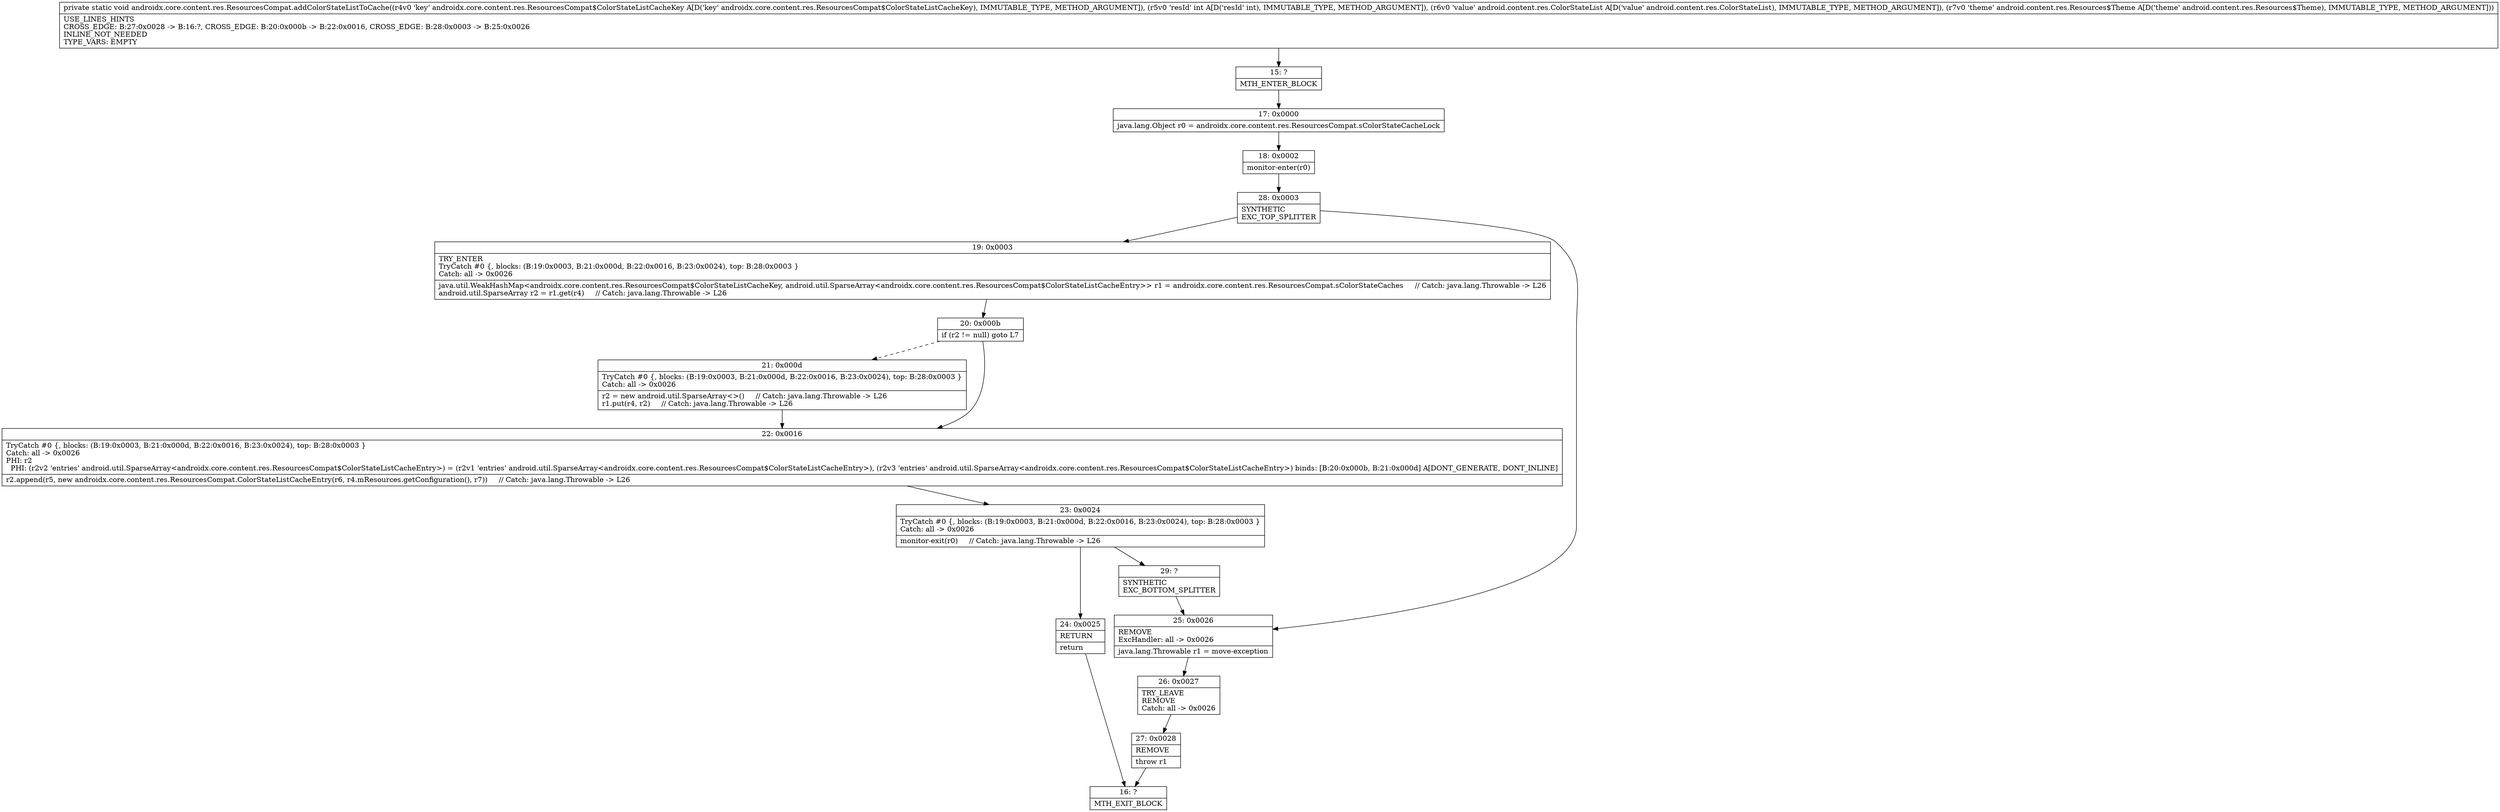 digraph "CFG forandroidx.core.content.res.ResourcesCompat.addColorStateListToCache(Landroidx\/core\/content\/res\/ResourcesCompat$ColorStateListCacheKey;ILandroid\/content\/res\/ColorStateList;Landroid\/content\/res\/Resources$Theme;)V" {
Node_15 [shape=record,label="{15\:\ ?|MTH_ENTER_BLOCK\l}"];
Node_17 [shape=record,label="{17\:\ 0x0000|java.lang.Object r0 = androidx.core.content.res.ResourcesCompat.sColorStateCacheLock\l}"];
Node_18 [shape=record,label="{18\:\ 0x0002|monitor\-enter(r0)\l}"];
Node_28 [shape=record,label="{28\:\ 0x0003|SYNTHETIC\lEXC_TOP_SPLITTER\l}"];
Node_19 [shape=record,label="{19\:\ 0x0003|TRY_ENTER\lTryCatch #0 \{, blocks: (B:19:0x0003, B:21:0x000d, B:22:0x0016, B:23:0x0024), top: B:28:0x0003 \}\lCatch: all \-\> 0x0026\l|java.util.WeakHashMap\<androidx.core.content.res.ResourcesCompat$ColorStateListCacheKey, android.util.SparseArray\<androidx.core.content.res.ResourcesCompat$ColorStateListCacheEntry\>\> r1 = androidx.core.content.res.ResourcesCompat.sColorStateCaches     \/\/ Catch: java.lang.Throwable \-\> L26\landroid.util.SparseArray r2 = r1.get(r4)     \/\/ Catch: java.lang.Throwable \-\> L26\l}"];
Node_20 [shape=record,label="{20\:\ 0x000b|if (r2 != null) goto L7\l}"];
Node_21 [shape=record,label="{21\:\ 0x000d|TryCatch #0 \{, blocks: (B:19:0x0003, B:21:0x000d, B:22:0x0016, B:23:0x0024), top: B:28:0x0003 \}\lCatch: all \-\> 0x0026\l|r2 = new android.util.SparseArray\<\>()     \/\/ Catch: java.lang.Throwable \-\> L26\lr1.put(r4, r2)     \/\/ Catch: java.lang.Throwable \-\> L26\l}"];
Node_22 [shape=record,label="{22\:\ 0x0016|TryCatch #0 \{, blocks: (B:19:0x0003, B:21:0x000d, B:22:0x0016, B:23:0x0024), top: B:28:0x0003 \}\lCatch: all \-\> 0x0026\lPHI: r2 \l  PHI: (r2v2 'entries' android.util.SparseArray\<androidx.core.content.res.ResourcesCompat$ColorStateListCacheEntry\>) = (r2v1 'entries' android.util.SparseArray\<androidx.core.content.res.ResourcesCompat$ColorStateListCacheEntry\>), (r2v3 'entries' android.util.SparseArray\<androidx.core.content.res.ResourcesCompat$ColorStateListCacheEntry\>) binds: [B:20:0x000b, B:21:0x000d] A[DONT_GENERATE, DONT_INLINE]\l|r2.append(r5, new androidx.core.content.res.ResourcesCompat.ColorStateListCacheEntry(r6, r4.mResources.getConfiguration(), r7))     \/\/ Catch: java.lang.Throwable \-\> L26\l}"];
Node_23 [shape=record,label="{23\:\ 0x0024|TryCatch #0 \{, blocks: (B:19:0x0003, B:21:0x000d, B:22:0x0016, B:23:0x0024), top: B:28:0x0003 \}\lCatch: all \-\> 0x0026\l|monitor\-exit(r0)     \/\/ Catch: java.lang.Throwable \-\> L26\l}"];
Node_24 [shape=record,label="{24\:\ 0x0025|RETURN\l|return\l}"];
Node_16 [shape=record,label="{16\:\ ?|MTH_EXIT_BLOCK\l}"];
Node_29 [shape=record,label="{29\:\ ?|SYNTHETIC\lEXC_BOTTOM_SPLITTER\l}"];
Node_25 [shape=record,label="{25\:\ 0x0026|REMOVE\lExcHandler: all \-\> 0x0026\l|java.lang.Throwable r1 = move\-exception\l}"];
Node_26 [shape=record,label="{26\:\ 0x0027|TRY_LEAVE\lREMOVE\lCatch: all \-\> 0x0026\l}"];
Node_27 [shape=record,label="{27\:\ 0x0028|REMOVE\l|throw r1\l}"];
MethodNode[shape=record,label="{private static void androidx.core.content.res.ResourcesCompat.addColorStateListToCache((r4v0 'key' androidx.core.content.res.ResourcesCompat$ColorStateListCacheKey A[D('key' androidx.core.content.res.ResourcesCompat$ColorStateListCacheKey), IMMUTABLE_TYPE, METHOD_ARGUMENT]), (r5v0 'resId' int A[D('resId' int), IMMUTABLE_TYPE, METHOD_ARGUMENT]), (r6v0 'value' android.content.res.ColorStateList A[D('value' android.content.res.ColorStateList), IMMUTABLE_TYPE, METHOD_ARGUMENT]), (r7v0 'theme' android.content.res.Resources$Theme A[D('theme' android.content.res.Resources$Theme), IMMUTABLE_TYPE, METHOD_ARGUMENT]))  | USE_LINES_HINTS\lCROSS_EDGE: B:27:0x0028 \-\> B:16:?, CROSS_EDGE: B:20:0x000b \-\> B:22:0x0016, CROSS_EDGE: B:28:0x0003 \-\> B:25:0x0026\lINLINE_NOT_NEEDED\lTYPE_VARS: EMPTY\l}"];
MethodNode -> Node_15;Node_15 -> Node_17;
Node_17 -> Node_18;
Node_18 -> Node_28;
Node_28 -> Node_19;
Node_28 -> Node_25;
Node_19 -> Node_20;
Node_20 -> Node_21[style=dashed];
Node_20 -> Node_22;
Node_21 -> Node_22;
Node_22 -> Node_23;
Node_23 -> Node_24;
Node_23 -> Node_29;
Node_24 -> Node_16;
Node_29 -> Node_25;
Node_25 -> Node_26;
Node_26 -> Node_27;
Node_27 -> Node_16;
}

